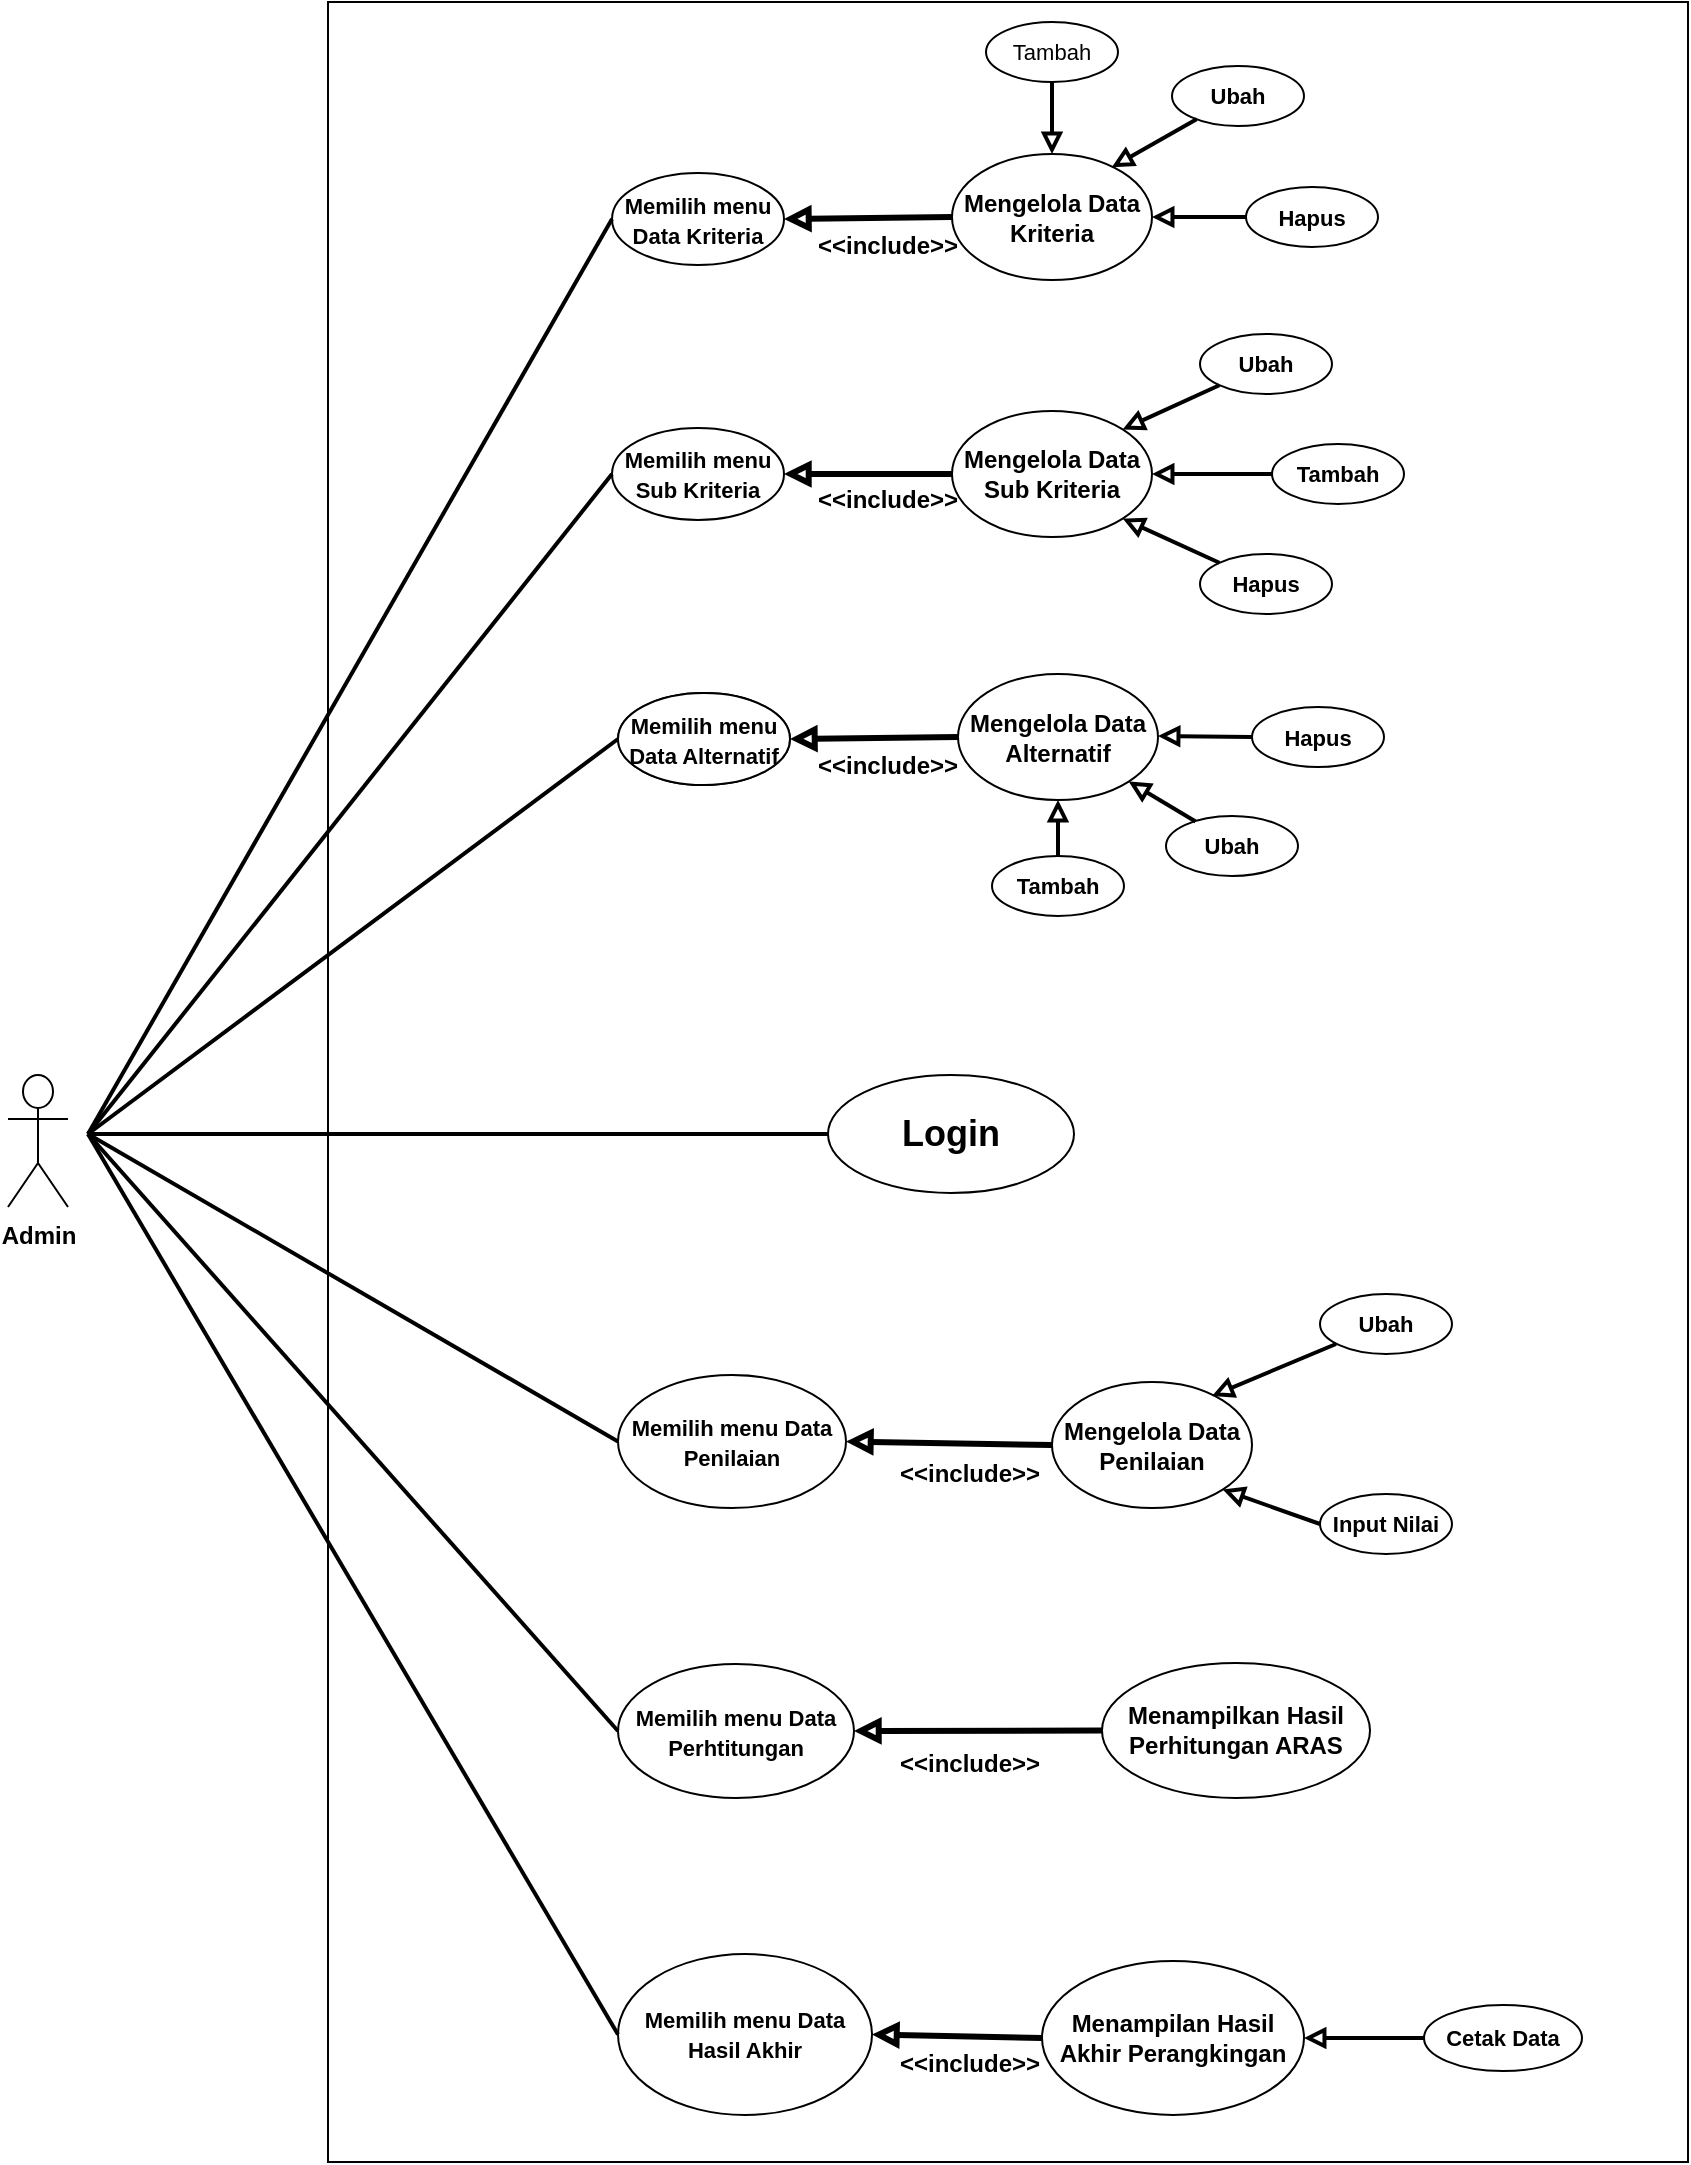 <mxfile version="24.7.1" type="device">
  <diagram name="Page-1" id="m7c7CE8h6a8L5IP_1kKD">
    <mxGraphModel dx="2705" dy="1003" grid="1" gridSize="10" guides="1" tooltips="1" connect="1" arrows="1" fold="1" page="1" pageScale="1" pageWidth="827" pageHeight="1169" math="0" shadow="0">
      <root>
        <mxCell id="0" />
        <mxCell id="1" parent="0" />
        <mxCell id="kRGy6xG7EIOuW9_oT-NQ-2" value="" style="rounded=0;whiteSpace=wrap;html=1;" parent="1" vertex="1">
          <mxGeometry x="90" y="44" width="680" height="1080" as="geometry" />
        </mxCell>
        <mxCell id="kRGy6xG7EIOuW9_oT-NQ-4" value="&lt;font style=&quot;font-size: 18px;&quot;&gt;Login&lt;/font&gt;" style="ellipse;whiteSpace=wrap;html=1;fontStyle=1" parent="1" vertex="1">
          <mxGeometry x="340" y="580.5" width="123" height="59" as="geometry" />
        </mxCell>
        <mxCell id="kRGy6xG7EIOuW9_oT-NQ-6" value="Admin" style="shape=umlActor;verticalLabelPosition=bottom;verticalAlign=top;html=1;outlineConnect=0;fontStyle=1" parent="1" vertex="1">
          <mxGeometry x="-70" y="580.5" width="30" height="66" as="geometry" />
        </mxCell>
        <mxCell id="kRGy6xG7EIOuW9_oT-NQ-13" value="" style="endArrow=none;html=1;rounded=0;strokeWidth=2;fontStyle=1;entryX=0;entryY=0.5;entryDx=0;entryDy=0;" parent="1" target="kRGy6xG7EIOuW9_oT-NQ-4" edge="1">
          <mxGeometry width="50" height="50" relative="1" as="geometry">
            <mxPoint x="-30" y="610" as="sourcePoint" />
            <mxPoint x="170.01" y="612.494" as="targetPoint" />
          </mxGeometry>
        </mxCell>
        <mxCell id="kRGy6xG7EIOuW9_oT-NQ-18" value="&lt;font style=&quot;font-size: 11px;&quot;&gt;Memilih menu Data Kriteria&lt;/font&gt;" style="ellipse;whiteSpace=wrap;html=1;fontStyle=1" parent="1" vertex="1">
          <mxGeometry x="232" y="129.5" width="86" height="46" as="geometry" />
        </mxCell>
        <mxCell id="kRGy6xG7EIOuW9_oT-NQ-19" value="&lt;font style=&quot;font-size: 12px;&quot;&gt;Mengelola Data Kriteria&lt;/font&gt;" style="ellipse;whiteSpace=wrap;html=1;fontStyle=1" parent="1" vertex="1">
          <mxGeometry x="402" y="120" width="100" height="63" as="geometry" />
        </mxCell>
        <mxCell id="kRGy6xG7EIOuW9_oT-NQ-20" value="&lt;font style=&quot;font-size: 11px;&quot;&gt;Tambah&lt;/font&gt;" style="ellipse;whiteSpace=wrap;html=1;" parent="1" vertex="1">
          <mxGeometry x="419" y="54" width="66" height="30" as="geometry" />
        </mxCell>
        <mxCell id="kRGy6xG7EIOuW9_oT-NQ-23" value="&lt;font style=&quot;font-size: 11px;&quot;&gt;Ubah&lt;/font&gt;" style="ellipse;whiteSpace=wrap;html=1;fontStyle=1" parent="1" vertex="1">
          <mxGeometry x="512" y="76" width="66" height="30" as="geometry" />
        </mxCell>
        <mxCell id="kRGy6xG7EIOuW9_oT-NQ-24" value="&lt;font style=&quot;font-size: 11px;&quot;&gt;Hapus&lt;/font&gt;" style="ellipse;whiteSpace=wrap;html=1;fontStyle=1" parent="1" vertex="1">
          <mxGeometry x="549" y="136.5" width="66" height="30" as="geometry" />
        </mxCell>
        <mxCell id="kRGy6xG7EIOuW9_oT-NQ-25" value="" style="endArrow=block;html=1;rounded=0;entryX=0.5;entryY=0;entryDx=0;entryDy=0;exitX=0.5;exitY=1;exitDx=0;exitDy=0;strokeWidth=2;fontStyle=1;endFill=0;" parent="1" source="kRGy6xG7EIOuW9_oT-NQ-20" target="kRGy6xG7EIOuW9_oT-NQ-19" edge="1">
          <mxGeometry width="50" height="50" relative="1" as="geometry">
            <mxPoint x="602" y="507" as="sourcePoint" />
            <mxPoint x="652" y="457" as="targetPoint" />
          </mxGeometry>
        </mxCell>
        <mxCell id="kRGy6xG7EIOuW9_oT-NQ-26" value="" style="endArrow=block;html=1;rounded=0;entryX=0.799;entryY=0.105;entryDx=0;entryDy=0;entryPerimeter=0;strokeWidth=2;fontStyle=1;endFill=0;" parent="1" source="kRGy6xG7EIOuW9_oT-NQ-23" target="kRGy6xG7EIOuW9_oT-NQ-19" edge="1">
          <mxGeometry width="50" height="50" relative="1" as="geometry">
            <mxPoint x="602" y="507" as="sourcePoint" />
            <mxPoint x="476" y="144" as="targetPoint" />
          </mxGeometry>
        </mxCell>
        <mxCell id="kRGy6xG7EIOuW9_oT-NQ-27" value="" style="endArrow=block;html=1;rounded=0;entryX=1;entryY=0.5;entryDx=0;entryDy=0;exitX=0;exitY=0.5;exitDx=0;exitDy=0;strokeWidth=2;fontStyle=1;endFill=0;" parent="1" source="kRGy6xG7EIOuW9_oT-NQ-24" target="kRGy6xG7EIOuW9_oT-NQ-19" edge="1">
          <mxGeometry width="50" height="50" relative="1" as="geometry">
            <mxPoint x="602" y="507" as="sourcePoint" />
            <mxPoint x="652" y="457" as="targetPoint" />
          </mxGeometry>
        </mxCell>
        <mxCell id="kRGy6xG7EIOuW9_oT-NQ-37" value="&amp;lt;&amp;lt;include&amp;gt;&amp;gt;" style="text;html=1;strokeColor=none;fillColor=none;align=center;verticalAlign=middle;whiteSpace=wrap;rounded=0;fontStyle=1" parent="1" vertex="1">
          <mxGeometry x="340" y="150.5" width="60" height="30" as="geometry" />
        </mxCell>
        <mxCell id="kRGy6xG7EIOuW9_oT-NQ-38" value="" style="endArrow=block;html=1;rounded=0;entryX=1;entryY=0.5;entryDx=0;entryDy=0;exitX=0;exitY=0.5;exitDx=0;exitDy=0;strokeWidth=3;fontStyle=1;endFill=0;" parent="1" source="kRGy6xG7EIOuW9_oT-NQ-19" target="kRGy6xG7EIOuW9_oT-NQ-18" edge="1">
          <mxGeometry width="50" height="50" relative="1" as="geometry">
            <mxPoint x="572" y="507" as="sourcePoint" />
            <mxPoint x="622" y="457" as="targetPoint" />
          </mxGeometry>
        </mxCell>
        <mxCell id="kRGy6xG7EIOuW9_oT-NQ-39" value="" style="endArrow=none;html=1;rounded=0;entryX=0;entryY=0.5;entryDx=0;entryDy=0;strokeWidth=2;fontStyle=1" parent="1" target="kRGy6xG7EIOuW9_oT-NQ-18" edge="1">
          <mxGeometry width="50" height="50" relative="1" as="geometry">
            <mxPoint x="-30" y="610" as="sourcePoint" />
            <mxPoint x="510" y="480" as="targetPoint" />
          </mxGeometry>
        </mxCell>
        <mxCell id="kRGy6xG7EIOuW9_oT-NQ-51" value="&lt;font style=&quot;font-size: 11px;&quot;&gt;Memilih menu Data Kriteria&lt;/font&gt;" style="ellipse;whiteSpace=wrap;html=1;fontStyle=1" parent="1" vertex="1">
          <mxGeometry x="235" y="389.5" width="86" height="46" as="geometry" />
        </mxCell>
        <mxCell id="kRGy6xG7EIOuW9_oT-NQ-52" value="&lt;font style=&quot;font-size: 12px;&quot;&gt;Mengelola Data Alternatif&lt;/font&gt;" style="ellipse;whiteSpace=wrap;html=1;fontStyle=1" parent="1" vertex="1">
          <mxGeometry x="405" y="380" width="100" height="63" as="geometry" />
        </mxCell>
        <mxCell id="kRGy6xG7EIOuW9_oT-NQ-53" value="" style="endArrow=block;html=1;rounded=0;entryX=1;entryY=0.5;entryDx=0;entryDy=0;exitX=0;exitY=0.5;exitDx=0;exitDy=0;strokeWidth=3;fontStyle=1;endFill=0;" parent="1" source="kRGy6xG7EIOuW9_oT-NQ-52" target="kRGy6xG7EIOuW9_oT-NQ-51" edge="1">
          <mxGeometry width="50" height="50" relative="1" as="geometry">
            <mxPoint x="575" y="767" as="sourcePoint" />
            <mxPoint x="625" y="717" as="targetPoint" />
          </mxGeometry>
        </mxCell>
        <mxCell id="kRGy6xG7EIOuW9_oT-NQ-54" value="" style="endArrow=none;html=1;rounded=0;entryX=0;entryY=0.5;entryDx=0;entryDy=0;strokeWidth=2;fontStyle=1" parent="1" target="kRGy6xG7EIOuW9_oT-NQ-51" edge="1">
          <mxGeometry width="50" height="50" relative="1" as="geometry">
            <mxPoint x="-30" y="610" as="sourcePoint" />
            <mxPoint x="130" y="163" as="targetPoint" />
          </mxGeometry>
        </mxCell>
        <mxCell id="kRGy6xG7EIOuW9_oT-NQ-55" value="&lt;font style=&quot;font-size: 11px;&quot;&gt;Hapus&lt;/font&gt;" style="ellipse;whiteSpace=wrap;html=1;fontStyle=1" parent="1" vertex="1">
          <mxGeometry x="552" y="396.5" width="66" height="30" as="geometry" />
        </mxCell>
        <mxCell id="kRGy6xG7EIOuW9_oT-NQ-56" value="" style="endArrow=block;html=1;rounded=0;entryX=1;entryY=0.5;entryDx=0;entryDy=0;exitX=0;exitY=0.5;exitDx=0;exitDy=0;strokeWidth=2;fontStyle=1;endFill=0;" parent="1" source="kRGy6xG7EIOuW9_oT-NQ-55" edge="1">
          <mxGeometry width="50" height="50" relative="1" as="geometry">
            <mxPoint x="605" y="767" as="sourcePoint" />
            <mxPoint x="505" y="411" as="targetPoint" />
          </mxGeometry>
        </mxCell>
        <mxCell id="kRGy6xG7EIOuW9_oT-NQ-57" value="&lt;font style=&quot;font-size: 11px;&quot;&gt;Ubah&lt;/font&gt;" style="ellipse;whiteSpace=wrap;html=1;fontStyle=1" parent="1" vertex="1">
          <mxGeometry x="509" y="451" width="66" height="30" as="geometry" />
        </mxCell>
        <mxCell id="kRGy6xG7EIOuW9_oT-NQ-58" value="&lt;font style=&quot;font-size: 11px;&quot;&gt;Tambah&lt;/font&gt;" style="ellipse;whiteSpace=wrap;html=1;fontStyle=1" parent="1" vertex="1">
          <mxGeometry x="422" y="471" width="66" height="30" as="geometry" />
        </mxCell>
        <mxCell id="kRGy6xG7EIOuW9_oT-NQ-59" value="&amp;lt;&amp;lt;include&amp;gt;&amp;gt;" style="text;html=1;strokeColor=none;fillColor=none;align=center;verticalAlign=middle;whiteSpace=wrap;rounded=0;fontStyle=1" parent="1" vertex="1">
          <mxGeometry x="340" y="278" width="60" height="30" as="geometry" />
        </mxCell>
        <mxCell id="kRGy6xG7EIOuW9_oT-NQ-60" value="" style="endArrow=block;html=1;rounded=0;entryX=1;entryY=1;entryDx=0;entryDy=0;exitX=0.224;exitY=0.093;exitDx=0;exitDy=0;strokeWidth=2;exitPerimeter=0;fontStyle=1;endFill=0;" parent="1" source="kRGy6xG7EIOuW9_oT-NQ-57" target="kRGy6xG7EIOuW9_oT-NQ-52" edge="1">
          <mxGeometry width="50" height="50" relative="1" as="geometry">
            <mxPoint x="562" y="422" as="sourcePoint" />
            <mxPoint x="515" y="421" as="targetPoint" />
          </mxGeometry>
        </mxCell>
        <mxCell id="kRGy6xG7EIOuW9_oT-NQ-61" value="" style="endArrow=block;html=1;rounded=0;entryX=0.5;entryY=1;entryDx=0;entryDy=0;exitX=0.5;exitY=0;exitDx=0;exitDy=0;strokeWidth=2;fontStyle=1;endFill=0;" parent="1" source="kRGy6xG7EIOuW9_oT-NQ-58" target="kRGy6xG7EIOuW9_oT-NQ-52" edge="1">
          <mxGeometry width="50" height="50" relative="1" as="geometry">
            <mxPoint x="534" y="464" as="sourcePoint" />
            <mxPoint x="500" y="444" as="targetPoint" />
          </mxGeometry>
        </mxCell>
        <mxCell id="kRGy6xG7EIOuW9_oT-NQ-62" value="&lt;font style=&quot;font-size: 11px;&quot;&gt;Memilih menu Data Alternatif&lt;/font&gt;" style="ellipse;whiteSpace=wrap;html=1;fontStyle=1" parent="1" vertex="1">
          <mxGeometry x="235" y="389.5" width="86" height="46" as="geometry" />
        </mxCell>
        <mxCell id="kRGy6xG7EIOuW9_oT-NQ-63" value="&amp;lt;&amp;lt;include&amp;gt;&amp;gt;" style="text;html=1;strokeColor=none;fillColor=none;align=center;verticalAlign=middle;whiteSpace=wrap;rounded=0;fontStyle=1" parent="1" vertex="1">
          <mxGeometry x="340" y="410.5" width="60" height="30" as="geometry" />
        </mxCell>
        <mxCell id="kRGy6xG7EIOuW9_oT-NQ-67" value="&lt;font style=&quot;font-size: 11px;&quot;&gt;Memilih menu Sub Kriteria&lt;/font&gt;" style="ellipse;whiteSpace=wrap;html=1;fontStyle=1" parent="1" vertex="1">
          <mxGeometry x="232" y="257" width="86" height="46" as="geometry" />
        </mxCell>
        <mxCell id="kRGy6xG7EIOuW9_oT-NQ-68" value="&lt;font style=&quot;font-size: 12px;&quot;&gt;Mengelola Data Sub Kriteria&lt;/font&gt;" style="ellipse;whiteSpace=wrap;html=1;fontStyle=1" parent="1" vertex="1">
          <mxGeometry x="402" y="248.5" width="100" height="63" as="geometry" />
        </mxCell>
        <mxCell id="kRGy6xG7EIOuW9_oT-NQ-69" value="" style="endArrow=block;html=1;rounded=0;entryX=1;entryY=0.5;entryDx=0;entryDy=0;exitX=0;exitY=0.5;exitDx=0;exitDy=0;strokeWidth=3;fontStyle=1;endFill=0;" parent="1" source="kRGy6xG7EIOuW9_oT-NQ-68" target="kRGy6xG7EIOuW9_oT-NQ-67" edge="1">
          <mxGeometry width="50" height="50" relative="1" as="geometry">
            <mxPoint x="412" y="193" as="sourcePoint" />
            <mxPoint x="328" y="194" as="targetPoint" />
          </mxGeometry>
        </mxCell>
        <mxCell id="kRGy6xG7EIOuW9_oT-NQ-70" value="&lt;font style=&quot;font-size: 11px;&quot;&gt;Tambah&lt;/font&gt;" style="ellipse;whiteSpace=wrap;html=1;fontStyle=1" parent="1" vertex="1">
          <mxGeometry x="562" y="265" width="66" height="30" as="geometry" />
        </mxCell>
        <mxCell id="kRGy6xG7EIOuW9_oT-NQ-71" value="&lt;font style=&quot;font-size: 11px;&quot;&gt;Ubah&lt;/font&gt;" style="ellipse;whiteSpace=wrap;html=1;fontStyle=1" parent="1" vertex="1">
          <mxGeometry x="526" y="210" width="66" height="30" as="geometry" />
        </mxCell>
        <mxCell id="kRGy6xG7EIOuW9_oT-NQ-72" value="&lt;font style=&quot;font-size: 11px;&quot;&gt;Hapus&lt;/font&gt;" style="ellipse;whiteSpace=wrap;html=1;fontStyle=1" parent="1" vertex="1">
          <mxGeometry x="526" y="320" width="66" height="30" as="geometry" />
        </mxCell>
        <mxCell id="kRGy6xG7EIOuW9_oT-NQ-73" value="" style="endArrow=block;html=1;rounded=0;entryX=1;entryY=0.5;entryDx=0;entryDy=0;exitX=0;exitY=0.5;exitDx=0;exitDy=0;strokeWidth=2;fontStyle=1;endFill=0;" parent="1" source="kRGy6xG7EIOuW9_oT-NQ-70" target="kRGy6xG7EIOuW9_oT-NQ-68" edge="1">
          <mxGeometry width="50" height="50" relative="1" as="geometry">
            <mxPoint x="559" y="162" as="sourcePoint" />
            <mxPoint x="512" y="162" as="targetPoint" />
          </mxGeometry>
        </mxCell>
        <mxCell id="kRGy6xG7EIOuW9_oT-NQ-74" value="" style="endArrow=block;html=1;rounded=0;entryX=1;entryY=0;entryDx=0;entryDy=0;exitX=0;exitY=1;exitDx=0;exitDy=0;strokeWidth=2;fontStyle=1;endFill=0;" parent="1" source="kRGy6xG7EIOuW9_oT-NQ-71" target="kRGy6xG7EIOuW9_oT-NQ-68" edge="1">
          <mxGeometry width="50" height="50" relative="1" as="geometry">
            <mxPoint x="569" y="172" as="sourcePoint" />
            <mxPoint x="522" y="172" as="targetPoint" />
          </mxGeometry>
        </mxCell>
        <mxCell id="kRGy6xG7EIOuW9_oT-NQ-75" value="" style="endArrow=block;html=1;rounded=0;entryX=1;entryY=1;entryDx=0;entryDy=0;exitX=0;exitY=0;exitDx=0;exitDy=0;strokeWidth=2;fontStyle=1;endFill=0;" parent="1" source="kRGy6xG7EIOuW9_oT-NQ-72" target="kRGy6xG7EIOuW9_oT-NQ-68" edge="1">
          <mxGeometry width="50" height="50" relative="1" as="geometry">
            <mxPoint x="579" y="182" as="sourcePoint" />
            <mxPoint x="532" y="182" as="targetPoint" />
          </mxGeometry>
        </mxCell>
        <mxCell id="kRGy6xG7EIOuW9_oT-NQ-76" value="" style="endArrow=none;html=1;rounded=0;entryX=0;entryY=0.5;entryDx=0;entryDy=0;strokeWidth=2;fontStyle=1" parent="1" target="kRGy6xG7EIOuW9_oT-NQ-67" edge="1">
          <mxGeometry width="50" height="50" relative="1" as="geometry">
            <mxPoint x="-30" y="610" as="sourcePoint" />
            <mxPoint x="130" y="163" as="targetPoint" />
          </mxGeometry>
        </mxCell>
        <mxCell id="kRGy6xG7EIOuW9_oT-NQ-94" value="&lt;font style=&quot;font-size: 11px;&quot;&gt;Memilih menu Data Penilaian&lt;/font&gt;" style="ellipse;whiteSpace=wrap;html=1;fontStyle=1" parent="1" vertex="1">
          <mxGeometry x="235" y="730.5" width="114" height="66.5" as="geometry" />
        </mxCell>
        <mxCell id="kRGy6xG7EIOuW9_oT-NQ-95" value="&lt;font style=&quot;font-size: 12px;&quot;&gt;Mengelola Data Penilaian&lt;/font&gt;" style="ellipse;whiteSpace=wrap;html=1;fontStyle=1" parent="1" vertex="1">
          <mxGeometry x="452" y="734" width="100" height="63" as="geometry" />
        </mxCell>
        <mxCell id="kRGy6xG7EIOuW9_oT-NQ-98" value="&lt;font style=&quot;font-size: 11px;&quot;&gt;Input Nilai&lt;/font&gt;" style="ellipse;whiteSpace=wrap;html=1;fontStyle=1" parent="1" vertex="1">
          <mxGeometry x="586" y="790" width="66" height="30" as="geometry" />
        </mxCell>
        <mxCell id="kRGy6xG7EIOuW9_oT-NQ-101" value="" style="endArrow=block;html=1;rounded=0;entryX=1;entryY=1;entryDx=0;entryDy=0;exitX=0;exitY=0.5;exitDx=0;exitDy=0;strokeWidth=2;fontStyle=1;endFill=0;" parent="1" source="kRGy6xG7EIOuW9_oT-NQ-98" target="kRGy6xG7EIOuW9_oT-NQ-95" edge="1">
          <mxGeometry width="50" height="50" relative="1" as="geometry">
            <mxPoint x="652" y="1121" as="sourcePoint" />
            <mxPoint x="702" y="1071" as="targetPoint" />
          </mxGeometry>
        </mxCell>
        <mxCell id="kRGy6xG7EIOuW9_oT-NQ-102" value="&amp;lt;&amp;lt;include&amp;gt;&amp;gt;" style="text;html=1;strokeColor=none;fillColor=none;align=center;verticalAlign=middle;whiteSpace=wrap;rounded=0;fontStyle=1" parent="1" vertex="1">
          <mxGeometry x="381" y="764.5" width="60" height="30" as="geometry" />
        </mxCell>
        <mxCell id="kRGy6xG7EIOuW9_oT-NQ-103" value="" style="endArrow=block;html=1;rounded=0;entryX=1;entryY=0.5;entryDx=0;entryDy=0;exitX=0;exitY=0.5;exitDx=0;exitDy=0;strokeWidth=3;fontStyle=1;endFill=0;" parent="1" source="kRGy6xG7EIOuW9_oT-NQ-95" target="kRGy6xG7EIOuW9_oT-NQ-94" edge="1">
          <mxGeometry width="50" height="50" relative="1" as="geometry">
            <mxPoint x="598" y="1121" as="sourcePoint" />
            <mxPoint x="648" y="1071" as="targetPoint" />
          </mxGeometry>
        </mxCell>
        <mxCell id="kRGy6xG7EIOuW9_oT-NQ-106" value="&lt;font style=&quot;font-size: 12px;&quot;&gt;Menampilan Hasil Akhir Perangkingan&lt;/font&gt;" style="ellipse;whiteSpace=wrap;html=1;fontStyle=1" parent="1" vertex="1">
          <mxGeometry x="447" y="1023.5" width="131" height="77" as="geometry" />
        </mxCell>
        <mxCell id="kRGy6xG7EIOuW9_oT-NQ-111" value="&lt;span style=&quot;font-size: 11px;&quot;&gt;Cetak Data&lt;/span&gt;" style="ellipse;whiteSpace=wrap;html=1;fontStyle=1" parent="1" vertex="1">
          <mxGeometry x="638" y="1045.5" width="79" height="33" as="geometry" />
        </mxCell>
        <mxCell id="kRGy6xG7EIOuW9_oT-NQ-114" value="" style="endArrow=block;html=1;rounded=0;exitX=0;exitY=0.5;exitDx=0;exitDy=0;strokeWidth=2;fontStyle=1;entryX=1;entryY=0.5;entryDx=0;entryDy=0;endFill=0;" parent="1" source="kRGy6xG7EIOuW9_oT-NQ-111" target="kRGy6xG7EIOuW9_oT-NQ-106" edge="1">
          <mxGeometry width="50" height="50" relative="1" as="geometry">
            <mxPoint x="560" y="1098" as="sourcePoint" />
            <mxPoint x="562" y="1038" as="targetPoint" />
          </mxGeometry>
        </mxCell>
        <mxCell id="kRGy6xG7EIOuW9_oT-NQ-115" value="&lt;font style=&quot;font-size: 11px;&quot;&gt;Memilih menu Data Hasil Akhir&lt;/font&gt;" style="ellipse;whiteSpace=wrap;html=1;fontStyle=1" parent="1" vertex="1">
          <mxGeometry x="235" y="1020" width="127" height="80.5" as="geometry" />
        </mxCell>
        <mxCell id="kRGy6xG7EIOuW9_oT-NQ-117" value="" style="endArrow=block;html=1;rounded=0;entryX=1;entryY=0.5;entryDx=0;entryDy=0;exitX=0;exitY=0.5;exitDx=0;exitDy=0;strokeWidth=3;fontStyle=1;endFill=0;" parent="1" source="kRGy6xG7EIOuW9_oT-NQ-106" target="kRGy6xG7EIOuW9_oT-NQ-115" edge="1">
          <mxGeometry width="50" height="50" relative="1" as="geometry">
            <mxPoint x="431" y="1045" as="sourcePoint" />
            <mxPoint x="651" y="1351" as="targetPoint" />
          </mxGeometry>
        </mxCell>
        <mxCell id="kRGy6xG7EIOuW9_oT-NQ-118" value="&lt;font style=&quot;font-size: 11px;&quot;&gt;Memilih menu Data Perhtitungan&lt;/font&gt;" style="ellipse;whiteSpace=wrap;html=1;fontStyle=1" parent="1" vertex="1">
          <mxGeometry x="235" y="875" width="118" height="67" as="geometry" />
        </mxCell>
        <mxCell id="kRGy6xG7EIOuW9_oT-NQ-119" value="&lt;font style=&quot;font-size: 12px;&quot;&gt;Menampilkan Hasil Perhitungan ARAS&lt;/font&gt;" style="ellipse;whiteSpace=wrap;html=1;fontStyle=1" parent="1" vertex="1">
          <mxGeometry x="477" y="874.5" width="134" height="67.5" as="geometry" />
        </mxCell>
        <mxCell id="kRGy6xG7EIOuW9_oT-NQ-120" value="" style="endArrow=block;html=1;rounded=0;entryX=1;entryY=0.5;entryDx=0;entryDy=0;exitX=0;exitY=0.5;exitDx=0;exitDy=0;strokeWidth=3;fontStyle=1;endFill=0;" parent="1" source="kRGy6xG7EIOuW9_oT-NQ-119" target="kRGy6xG7EIOuW9_oT-NQ-118" edge="1">
          <mxGeometry width="50" height="50" relative="1" as="geometry">
            <mxPoint x="438" y="827" as="sourcePoint" />
            <mxPoint x="354" y="828" as="targetPoint" />
          </mxGeometry>
        </mxCell>
        <mxCell id="kRGy6xG7EIOuW9_oT-NQ-135" value="" style="endArrow=none;html=1;rounded=0;entryX=0;entryY=0.5;entryDx=0;entryDy=0;strokeWidth=2;" parent="1" target="kRGy6xG7EIOuW9_oT-NQ-94" edge="1">
          <mxGeometry width="50" height="50" relative="1" as="geometry">
            <mxPoint x="-30" y="610" as="sourcePoint" />
            <mxPoint x="210" y="560" as="targetPoint" />
          </mxGeometry>
        </mxCell>
        <mxCell id="kRGy6xG7EIOuW9_oT-NQ-139" value="" style="endArrow=none;html=1;rounded=0;entryX=0;entryY=0.5;entryDx=0;entryDy=0;strokeWidth=2;" parent="1" target="kRGy6xG7EIOuW9_oT-NQ-118" edge="1">
          <mxGeometry width="50" height="50" relative="1" as="geometry">
            <mxPoint x="-30" y="610" as="sourcePoint" />
            <mxPoint x="120" y="590" as="targetPoint" />
          </mxGeometry>
        </mxCell>
        <mxCell id="kRGy6xG7EIOuW9_oT-NQ-141" value="&lt;font style=&quot;font-size: 11px;&quot;&gt;Ubah&lt;/font&gt;" style="ellipse;whiteSpace=wrap;html=1;fontStyle=1" parent="1" vertex="1">
          <mxGeometry x="586" y="690" width="66" height="30" as="geometry" />
        </mxCell>
        <mxCell id="kRGy6xG7EIOuW9_oT-NQ-142" value="" style="endArrow=block;html=1;rounded=0;entryX=0.799;entryY=0.105;entryDx=0;entryDy=0;entryPerimeter=0;strokeWidth=2;fontStyle=1;endFill=0;" parent="1" edge="1">
          <mxGeometry width="50" height="50" relative="1" as="geometry">
            <mxPoint x="594" y="715" as="sourcePoint" />
            <mxPoint x="532" y="741" as="targetPoint" />
          </mxGeometry>
        </mxCell>
        <mxCell id="kRGy6xG7EIOuW9_oT-NQ-150" value="&amp;lt;&amp;lt;include&amp;gt;&amp;gt;" style="text;html=1;strokeColor=none;fillColor=none;align=center;verticalAlign=middle;whiteSpace=wrap;rounded=0;fontStyle=1" parent="1" vertex="1">
          <mxGeometry x="381" y="910" width="60" height="30" as="geometry" />
        </mxCell>
        <mxCell id="kRGy6xG7EIOuW9_oT-NQ-151" value="&amp;lt;&amp;lt;include&amp;gt;&amp;gt;" style="text;html=1;strokeColor=none;fillColor=none;align=center;verticalAlign=middle;whiteSpace=wrap;rounded=0;fontStyle=1" parent="1" vertex="1">
          <mxGeometry x="381" y="1060" width="60" height="30" as="geometry" />
        </mxCell>
        <mxCell id="kRGy6xG7EIOuW9_oT-NQ-152" value="" style="endArrow=none;html=1;rounded=0;entryX=0;entryY=0.5;entryDx=0;entryDy=0;strokeWidth=2;" parent="1" target="kRGy6xG7EIOuW9_oT-NQ-115" edge="1">
          <mxGeometry width="50" height="50" relative="1" as="geometry">
            <mxPoint x="-30" y="610" as="sourcePoint" />
            <mxPoint x="70" y="710" as="targetPoint" />
          </mxGeometry>
        </mxCell>
      </root>
    </mxGraphModel>
  </diagram>
</mxfile>
